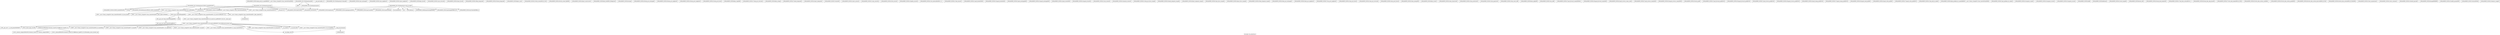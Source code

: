 digraph "Call graph: fix_momentum.ll" {
	label="Call graph: fix_momentum.ll";

	Node0x55917ae2dbd0 [shape=record,label="{_ZN9LAMMPS_NS3Fix16get_grid_by_nameERKNSt7__cxx1112basic_stringIcSt11char_traitsIcESaIcEEERi}"];
	Node0x55917aebcca0 [shape=record,label="{_ZN9LAMMPS_NS11FixMomentumC2EPNS_6LAMMPSEiPPc}"];
	Node0x55917aebcca0 -> Node0x55917aebce30;
	Node0x55917aebcca0 -> Node0x55917ae25d90;
	Node0x55917aebcca0 -> Node0x55917ae25eb0;
	Node0x55917aebcca0 -> Node0x55917ae82ad0;
	Node0x55917aebcca0 -> Node0x55917ae7c5a0;
	Node0x55917aebcca0 -> Node0x55917ae26f60;
	Node0x55917aebcca0 -> Node0x55917aebd0d0;
	Node0x55917aebcca0 -> Node0x55917ae67310;
	Node0x55917aebcca0 -> Node0x55917ae65e10;
	Node0x55917aebce30 [shape=record,label="{_ZN9LAMMPS_NS3FixC2EPNS_6LAMMPSEiPPc}"];
	Node0x55917ae26f60 [shape=record,label="{_ZN9LAMMPS_NS5Error3allERKNSt7__cxx1112basic_stringIcSt11char_traitsIcESaIcEEEiS8_}"];
	Node0x55917ae25d90 [shape=record,label="{_ZNSaIcEC1Ev}"];
	Node0x55917ae25eb0 [shape=record,label="{_ZNSt7__cxx1112basic_stringIcSt11char_traitsIcESaIcEEC2IS3_EEPKcRKS3_}"];
	Node0x55917ae25eb0 -> Node0x55917ae65d90;
	Node0x55917ae25eb0 -> Node0x55917ae6aef0;
	Node0x55917ae25eb0 -> Node0x55917ae2ea00;
	Node0x55917ae25eb0 -> Node0x55917ae26760;
	Node0x55917ae25eb0 -> Node0x55917ae6a9e0;
	Node0x55917aecb040 [shape=record,label="{__gxx_personality_v0}"];
	Node0x55917aebd0d0 [shape=record,label="{_ZNSt7__cxx1112basic_stringIcSt11char_traitsIcESaIcEED1Ev}"];
	Node0x55917ae7c5a0 [shape=record,label="{_ZNSaIcED1Ev}"];
	Node0x55917ae65e10 [shape=record,label="{_ZN9LAMMPS_NS5utils8inumericEPKciS2_bPNS_6LAMMPSE}"];
	Node0x55917ae67310 [shape=record,label="{strcmp}"];
	Node0x55917ae82ad0 [shape=record,label="{_ZN9LAMMPS_NS3FixD2Ev}"];
	Node0x55917aecb1b0 [shape=record,label="{_ZN9LAMMPS_NS11FixMomentum7setmaskEv}"];
	Node0x55917aecb230 [shape=record,label="{_ZN9LAMMPS_NS11FixMomentum4initEv}"];
	Node0x55917aecb230 -> Node0x55917aecb2b0;
	Node0x55917aecb230 -> Node0x55917ae25d90;
	Node0x55917aecb230 -> Node0x55917ae25eb0;
	Node0x55917aecb230 -> Node0x55917ae66e90;
	Node0x55917aecb230 -> Node0x55917ae7c5a0;
	Node0x55917aecb230 -> Node0x55917ae26f60;
	Node0x55917aecb230 -> Node0x55917aebd0d0;
	Node0x55917aecb2b0 [shape=record,label="{_ZN9LAMMPS_NS5Group5countEi}"];
	Node0x55917ae66e90 [shape=record,label="{_ZN9LAMMPS_NS5Group4massEi}"];
	Node0x55917ae459b0 [shape=record,label="{_ZN9LAMMPS_NS11FixMomentum11end_of_stepEv}"];
	Node0x55917ae459b0 -> Node0x55917ae66e90;
	Node0x55917ae459b0 -> Node0x55917ae3c520;
	Node0x55917ae459b0 -> Node0x55917ae454e0;
	Node0x55917ae459b0 -> Node0x55917ae3d760;
	Node0x55917ae459b0 -> Node0x55917ae43bb0;
	Node0x55917ae459b0 -> Node0x55917ae430a0;
	Node0x55917ae459b0 -> Node0x55917ae42560;
	Node0x55917ae459b0 -> Node0x55917ae403e0;
	Node0x55917ae459b0 -> Node0x55917ae3e180;
	Node0x55917ae459b0 -> Node0x55917ae3f270;
	Node0x55917ae64d30 [shape=record,label="{_ZN9LAMMPS_NS3Fix12pre_exchangeEv}"];
	Node0x55917ae69f50 [shape=record,label="{_ZN9LAMMPS_NS3Fix12pre_neighborEv}"];
	Node0x55917ae6c090 [shape=record,label="{_ZN9LAMMPS_NS3Fix13post_neighborEv}"];
	Node0x55917ae713b0 [shape=record,label="{_ZN9LAMMPS_NS3Fix9pre_forceEi}"];
	Node0x55917ae721b0 [shape=record,label="{_ZN9LAMMPS_NS3Fix11pre_reverseEii}"];
	Node0x55917ae75890 [shape=record,label="{_ZN9LAMMPS_NS3Fix10post_forceEi}"];
	Node0x55917ae760d0 [shape=record,label="{_ZN9LAMMPS_NS3Fix15final_integrateEv}"];
	Node0x55917ae76510 [shape=record,label="{_ZN9LAMMPS_NS3Fix15fused_integrateEi}"];
	Node0x55917ae768f0 [shape=record,label="{_ZN9LAMMPS_NS3Fix8post_runEv}"];
	Node0x55917ae76cd0 [shape=record,label="{_ZN9LAMMPS_NS3Fix13write_restartEP8_IO_FILE}"];
	Node0x55917ae779d0 [shape=record,label="{_ZN9LAMMPS_NS3Fix18write_restart_fileEPKc}"];
	Node0x55917ae3c520 [shape=record,label="{llvm.fmuladd.f64}"];
	Node0x55917ae3d760 [shape=record,label="{MPI_Allreduce}"];
	Node0x55917ae3e180 [shape=record,label="{_ZN9LAMMPS_NS5Group3vcmEidPd}"];
	Node0x55917ae3f270 [shape=record,label="{_ZN9LAMMPS_NS5Group3xcmEidPd}"];
	Node0x55917ae403e0 [shape=record,label="{_ZN9LAMMPS_NS5Group6angmomEiPdS1_}"];
	Node0x55917ae42560 [shape=record,label="{_ZN9LAMMPS_NS5Group7inertiaEiPdPA3_d}"];
	Node0x55917ae430a0 [shape=record,label="{_ZN9LAMMPS_NS5Group5omegaEPdPA3_dS1_}"];
	Node0x55917ae43bb0 [shape=record,label="{_ZN9LAMMPS_NS6Domain5unmapEPKdiPd}"];
	Node0x55917ae454e0 [shape=record,label="{sqrt}"];
	Node0x55917ae49c70 [shape=record,label="{_ZN9LAMMPS_NS11FixMomentumD2Ev}"];
	Node0x55917ae49c70 -> Node0x55917ae82ad0;
	Node0x55917ae4c0e0 [shape=record,label="{_ZN9LAMMPS_NS11FixMomentumD0Ev}"];
	Node0x55917ae4c0e0 -> Node0x55917ae49c70;
	Node0x55917ae4c0e0 -> Node0x55917ae42930;
	Node0x55917ae51730 [shape=record,label="{_ZN9LAMMPS_NS3Fix16post_constructorEv}"];
	Node0x55917ae54b20 [shape=record,label="{_ZN9LAMMPS_NS3Fix9init_listEiPNS_9NeighListE}"];
	Node0x55917ae3d670 [shape=record,label="{_ZN9LAMMPS_NS3Fix5setupEi}"];
	Node0x55917ae55810 [shape=record,label="{_ZN9LAMMPS_NS3Fix18setup_pre_exchangeEv}"];
	Node0x55917ae5f070 [shape=record,label="{_ZN9LAMMPS_NS3Fix18setup_pre_neighborEv}"];
	Node0x55917ae588c0 [shape=record,label="{_ZN9LAMMPS_NS3Fix19setup_post_neighborEv}"];
	Node0x55917ae590f0 [shape=record,label="{_ZN9LAMMPS_NS3Fix15setup_pre_forceEi}"];
	Node0x55917ae4d0c0 [shape=record,label="{_ZN9LAMMPS_NS3Fix8min_stepEdPd}"];
	Node0x55917ae5a630 [shape=record,label="{_ZN9LAMMPS_NS3Fix17setup_pre_reverseEii}"];
	Node0x55917ae5ae80 [shape=record,label="{_ZN9LAMMPS_NS3Fix9min_setupEi}"];
	Node0x55917ae62b10 [shape=record,label="{_ZN9LAMMPS_NS3Fix17initial_integrateEi}"];
	Node0x55917ae63830 [shape=record,label="{_ZN9LAMMPS_NS3Fix14post_integrateEv}"];
	Node0x55917ae7bf30 [shape=record,label="{_ZN9LAMMPS_NS3Fix7restartEPc}"];
	Node0x55917ae7ec10 [shape=record,label="{_ZN9LAMMPS_NS3Fix11grow_arraysEi}"];
	Node0x55917ae7f770 [shape=record,label="{_ZN9LAMMPS_NS3Fix11copy_arraysEiii}"];
	Node0x55917ae806b0 [shape=record,label="{_ZN9LAMMPS_NS3Fix10set_arraysEi}"];
	Node0x55917ae831e0 [shape=record,label="{_ZN9LAMMPS_NS3Fix13update_arraysEii}"];
	Node0x55917ae84e30 [shape=record,label="{_ZN9LAMMPS_NS3Fix12set_moleculeEiiiPdS1_S1_}"];
	Node0x55917ae8e720 [shape=record,label="{_ZN9LAMMPS_NS3Fix11clear_bonusEv}"];
	Node0x55917ae8f820 [shape=record,label="{_ZN9LAMMPS_NS3Fix11pack_borderEiPiPd}"];
	Node0x55917ae91570 [shape=record,label="{_ZN9LAMMPS_NS3Fix13unpack_borderEiiPd}"];
	Node0x55917ae92380 [shape=record,label="{_ZN9LAMMPS_NS3Fix13pack_exchangeEiPd}"];
	Node0x55917ae93370 [shape=record,label="{_ZN9LAMMPS_NS3Fix15unpack_exchangeEiPd}"];
	Node0x55917ae941f0 [shape=record,label="{_ZN9LAMMPS_NS3Fix12pack_restartEiPd}"];
	Node0x55917ae953e0 [shape=record,label="{_ZN9LAMMPS_NS3Fix14unpack_restartEii}"];
	Node0x55917ae96410 [shape=record,label="{_ZN9LAMMPS_NS3Fix12size_restartEi}"];
	Node0x55917ae97410 [shape=record,label="{_ZN9LAMMPS_NS3Fix15maxsize_restartEv}"];
	Node0x55917ae99180 [shape=record,label="{_ZN9LAMMPS_NS3Fix21setup_pre_force_respaEii}"];
	Node0x55917ae99ea0 [shape=record,label="{_ZN9LAMMPS_NS3Fix23initial_integrate_respaEiii}"];
	Node0x55917ae9d120 [shape=record,label="{_ZN9LAMMPS_NS3Fix20post_integrate_respaEii}"];
	Node0x55917ae9e180 [shape=record,label="{_ZN9LAMMPS_NS3Fix15pre_force_respaEiii}"];
	Node0x55917ae9f270 [shape=record,label="{_ZN9LAMMPS_NS3Fix16post_force_respaEiii}"];
	Node0x55917aea0950 [shape=record,label="{_ZN9LAMMPS_NS3Fix21final_integrate_respaEii}"];
	Node0x55917aea1e50 [shape=record,label="{_ZN9LAMMPS_NS3Fix16min_pre_exchangeEv}"];
	Node0x55917aea3350 [shape=record,label="{_ZN9LAMMPS_NS3Fix16min_pre_neighborEv}"];
	Node0x55917aea47e0 [shape=record,label="{_ZN9LAMMPS_NS3Fix17min_post_neighborEv}"];
	Node0x55917aea56b0 [shape=record,label="{_ZN9LAMMPS_NS3Fix13min_pre_forceEi}"];
	Node0x55917aea7890 [shape=record,label="{_ZN9LAMMPS_NS3Fix15min_pre_reverseEii}"];
	Node0x55917aea8550 [shape=record,label="{_ZN9LAMMPS_NS3Fix14min_post_forceEi}"];
	Node0x55917aea9010 [shape=record,label="{_ZN9LAMMPS_NS3Fix10min_energyEPd}"];
	Node0x55917aeaa030 [shape=record,label="{_ZN9LAMMPS_NS3Fix9min_storeEv}"];
	Node0x55917aeab050 [shape=record,label="{_ZN9LAMMPS_NS3Fix14min_clearstoreEv}"];
	Node0x55917aeac0d0 [shape=record,label="{_ZN9LAMMPS_NS3Fix13min_pushstoreEv}"];
	Node0x55917aeacf00 [shape=record,label="{_ZN9LAMMPS_NS3Fix12min_popstoreEv}"];
	Node0x55917aeaeda0 [shape=record,label="{_ZN9LAMMPS_NS3Fix13min_reset_refEv}"];
	Node0x55917aeb0de0 [shape=record,label="{_ZN9LAMMPS_NS3Fix9max_alphaEPd}"];
	Node0x55917aeb1b00 [shape=record,label="{_ZN9LAMMPS_NS3Fix7min_dofEv}"];
	Node0x55917aeb1dc0 [shape=record,label="{_ZN9LAMMPS_NS3Fix17pack_forward_commEiPiPdiS1_}"];
	Node0x55917aeb3080 [shape=record,label="{_ZN9LAMMPS_NS3Fix19unpack_forward_commEiiPd}"];
	Node0x55917aeb3d20 [shape=record,label="{_ZN9LAMMPS_NS3Fix22pack_reverse_comm_sizeEii}"];
	Node0x55917aeb48e0 [shape=record,label="{_ZN9LAMMPS_NS3Fix17pack_reverse_commEiiPd}"];
	Node0x55917aeb5220 [shape=record,label="{_ZN9LAMMPS_NS3Fix19unpack_reverse_commEiPiPd}"];
	Node0x55917aeb4c30 [shape=record,label="{_ZN9LAMMPS_NS3Fix10reset_gridEv}"];
	Node0x55917aeb6cb0 [shape=record,label="{_ZN9LAMMPS_NS3Fix17pack_forward_gridEiPviPi}"];
	Node0x55917aeb47d0 [shape=record,label="{_ZN9LAMMPS_NS3Fix19unpack_forward_gridEiPviPi}"];
	Node0x55917aeb4eb0 [shape=record,label="{_ZN9LAMMPS_NS3Fix17pack_reverse_gridEiPviPi}"];
	Node0x55917aeb5390 [shape=record,label="{_ZN9LAMMPS_NS3Fix19unpack_reverse_gridEiPviPi}"];
	Node0x55917aeb9000 [shape=record,label="{_ZN9LAMMPS_NS3Fix15pack_remap_gridEiPviPi}"];
	Node0x55917aeb95b0 [shape=record,label="{_ZN9LAMMPS_NS3Fix17unpack_remap_gridEiPviPi}"];
	Node0x55917ae44a50 [shape=record,label="{_ZN9LAMMPS_NS3Fix16unpack_read_gridEiPc}"];
	Node0x55917ae248f0 [shape=record,label="{_ZN9LAMMPS_NS3Fix15pack_write_gridEiPv}"];
	Node0x55917ae306d0 [shape=record,label="{_ZN9LAMMPS_NS3Fix17unpack_write_gridEiPvPi}"];
	Node0x55917ae247b0 [shape=record,label="{_ZN9LAMMPS_NS3Fix17get_grid_by_indexEi}"];
	Node0x55917ae778c0 [shape=record,label="{_ZN9LAMMPS_NS3Fix20get_griddata_by_nameEiRKNSt7__cxx1112basic_stringIcSt11char_traitsIcESaIcEEERi}"];
	Node0x55917ae56690 [shape=record,label="{_ZN9LAMMPS_NS3Fix21get_griddata_by_indexEi}"];
	Node0x55917ae40450 [shape=record,label="{_ZN9LAMMPS_NS3Fix14compute_scalarEv}"];
	Node0x55917ae62650 [shape=record,label="{_ZN9LAMMPS_NS3Fix14compute_vectorEi}"];
	Node0x55917ae90410 [shape=record,label="{_ZN9LAMMPS_NS3Fix13compute_arrayEii}"];
	Node0x55917aeb6010 [shape=record,label="{_ZN9LAMMPS_NS3Fix3dofEi}"];
	Node0x55917aeade40 [shape=record,label="{_ZN9LAMMPS_NS3Fix6deformEi}"];
	Node0x55917aea0460 [shape=record,label="{_ZN9LAMMPS_NS3Fix12reset_targetEd}"];
	Node0x55917ae9aa00 [shape=record,label="{_ZN9LAMMPS_NS3Fix8reset_dtEv}"];
	Node0x55917ae76e80 [shape=record,label="{_ZN9LAMMPS_NS3Fix16read_data_headerEPc}"];
	Node0x55917ae59b20 [shape=record,label="{_ZN9LAMMPS_NS3Fix17read_data_sectionEPciS1_i}"];
	Node0x55917aea9560 [shape=record,label="{_ZN9LAMMPS_NS3Fix20read_data_skip_linesEPc}"];
	Node0x55917aeafb80 [shape=record,label="{_ZN9LAMMPS_NS3Fix17write_data_headerEP8_IO_FILEi}"];
	Node0x55917ae621b0 [shape=record,label="{_ZN9LAMMPS_NS3Fix23write_data_section_sizeEiRiS1_}"];
	Node0x55917ae988a0 [shape=record,label="{_ZN9LAMMPS_NS3Fix23write_data_section_packEiPPd}"];
	Node0x55917aeb7680 [shape=record,label="{_ZN9LAMMPS_NS3Fix26write_data_section_keywordEiP8_IO_FILE}"];
	Node0x55917ae5aff0 [shape=record,label="{_ZN9LAMMPS_NS3Fix18write_data_sectionEiP8_IO_FILEiPPdi}"];
	Node0x55917ae447a0 [shape=record,label="{_ZN9LAMMPS_NS3Fix13zero_momentumEv}"];
	Node0x55917ae517a0 [shape=record,label="{_ZN9LAMMPS_NS3Fix13zero_rotationEv}"];
	Node0x55917ae554f0 [shape=record,label="{_ZN9LAMMPS_NS3Fix15rebuild_specialEv}"];
	Node0x55917aeb0f40 [shape=record,label="{_ZN9LAMMPS_NS3Fix5imageERPiRPPd}"];
	Node0x55917ae94e70 [shape=record,label="{_ZN9LAMMPS_NS3Fix12modify_paramEiPPc}"];
	Node0x55917aebd480 [shape=record,label="{_ZN9LAMMPS_NS3Fix7extractEPKcRi}"];
	Node0x55917aeb8d80 [shape=record,label="{_ZN9LAMMPS_NS3Fix12memory_usageEv}"];
	Node0x55917ae42930 [shape=record,label="{_ZdlPv}"];
	Node0x55917ae65d90 [shape=record,label="{_ZNSt7__cxx1112basic_stringIcSt11char_traitsIcESaIcEE13_M_local_dataEv}"];
	Node0x55917ae6aef0 [shape=record,label="{_ZNSt7__cxx1112basic_stringIcSt11char_traitsIcESaIcEE12_Alloc_hiderC1EPcRKS3_}"];
	Node0x55917ae26760 [shape=record,label="{_ZNSt7__cxx1112basic_stringIcSt11char_traitsIcESaIcEE12_M_constructIPKcEEvT_S8_}"];
	Node0x55917ae26760 -> Node0x55917ae26820;
	Node0x55917ae2ea00 [shape=record,label="{_ZNSt11char_traitsIcE6lengthEPKc}"];
	Node0x55917ae2ea00 -> Node0x55917aebd220;
	Node0x55917ae2ea00 -> Node0x55917ae26e80;
	Node0x55917ae6a9e0 [shape=record,label="{_ZNSt7__cxx1112basic_stringIcSt11char_traitsIcESaIcEE12_Alloc_hiderD2Ev}"];
	Node0x55917ae6a9e0 -> Node0x55917ade0330;
	Node0x55917ae26820 [shape=record,label="{_ZNSt7__cxx1112basic_stringIcSt11char_traitsIcESaIcEE16_M_construct_auxIPKcEEvT_S8_St12__false_type}"];
	Node0x55917ae26820 -> Node0x55917aebc0e0;
	Node0x55917aebc0e0 [shape=record,label="{_ZNSt7__cxx1112basic_stringIcSt11char_traitsIcESaIcEE12_M_constructIPKcEEvT_S8_St20forward_iterator_tag}"];
	Node0x55917aebc0e0 -> Node0x55917ae3bc60;
	Node0x55917aebc0e0 -> Node0x55917aecb360;
	Node0x55917aebc0e0 -> Node0x55917ae51a20;
	Node0x55917aebc0e0 -> Node0x55917ae59d60;
	Node0x55917aebc0e0 -> Node0x55917ae59de0;
	Node0x55917aebc0e0 -> Node0x55917aeb9790;
	Node0x55917aebc0e0 -> Node0x55917ae43e60;
	Node0x55917aebc0e0 -> Node0x55917ae43ee0;
	Node0x55917aebc0e0 -> Node0x55917ae406d0;
	Node0x55917aebc0e0 -> Node0x55917ae3d960;
	Node0x55917aebc0e0 -> Node0x55917ae3d9e0;
	Node0x55917aebc0e0 -> Node0x55917aeb8910;
	Node0x55917aebc0e0 -> Node0x55917aeb98f0;
	Node0x55917aebc0e0 -> Node0x55917aeb9970;
	Node0x55917ae3bc60 [shape=record,label="{_ZN9__gnu_cxx17__is_null_pointerIKcEEbPT_}"];
	Node0x55917aecb360 [shape=record,label="{_ZSt19__throw_logic_errorPKc}"];
	Node0x55917ae51a20 [shape=record,label="{_ZSt8distanceIPKcENSt15iterator_traitsIT_E15difference_typeES3_S3_}"];
	Node0x55917ae51a20 -> Node0x55917aecc320;
	Node0x55917ae51a20 -> Node0x55917aecc3a0;
	Node0x55917ae59de0 [shape=record,label="{_ZNSt7__cxx1112basic_stringIcSt11char_traitsIcESaIcEE7_M_dataEPc}"];
	Node0x55917ae59d60 [shape=record,label="{_ZNSt7__cxx1112basic_stringIcSt11char_traitsIcESaIcEE9_M_createERmm}"];
	Node0x55917aeb9790 [shape=record,label="{_ZNSt7__cxx1112basic_stringIcSt11char_traitsIcESaIcEE11_M_capacityEm}"];
	Node0x55917ae43ee0 [shape=record,label="{_ZNSt7__cxx1112basic_stringIcSt11char_traitsIcESaIcEE13_S_copy_charsEPcPKcS7_}"];
	Node0x55917ae43e60 [shape=record,label="{_ZNKSt7__cxx1112basic_stringIcSt11char_traitsIcESaIcEE7_M_dataEv}"];
	Node0x55917ae406d0 [shape=record,label="{__cxa_begin_catch}"];
	Node0x55917ae3d960 [shape=record,label="{_ZNSt7__cxx1112basic_stringIcSt11char_traitsIcESaIcEE10_M_disposeEv}"];
	Node0x55917ae3d9e0 [shape=record,label="{__cxa_rethrow}"];
	Node0x55917aeb8910 [shape=record,label="{__cxa_end_catch}"];
	Node0x55917aeb9970 [shape=record,label="{__clang_call_terminate}"];
	Node0x55917aeb9970 -> Node0x55917ae406d0;
	Node0x55917aeb9970 -> Node0x55917aecc420;
	Node0x55917aecc420 [shape=record,label="{_ZSt9terminatev}"];
	Node0x55917aeb98f0 [shape=record,label="{_ZNSt7__cxx1112basic_stringIcSt11char_traitsIcESaIcEE13_M_set_lengthEm}"];
	Node0x55917aecc3a0 [shape=record,label="{_ZSt10__distanceIPKcENSt15iterator_traitsIT_E15difference_typeES3_S3_St26random_access_iterator_tag}"];
	Node0x55917aecc320 [shape=record,label="{_ZSt19__iterator_categoryIPKcENSt15iterator_traitsIT_E17iterator_categoryERKS3_}"];
	Node0x55917aebd220 [shape=record,label="{_ZN9__gnu_cxx11char_traitsIcE6lengthEPKc}"];
	Node0x55917aebd220 -> Node0x55917aecc4a0;
	Node0x55917ae26e80 [shape=record,label="{strlen}"];
	Node0x55917aecc4a0 [shape=record,label="{_ZN9__gnu_cxx11char_traitsIcE2eqERKcS3_}"];
	Node0x55917ade0330 [shape=record,label="{_ZNSaIcED2Ev}"];
}
